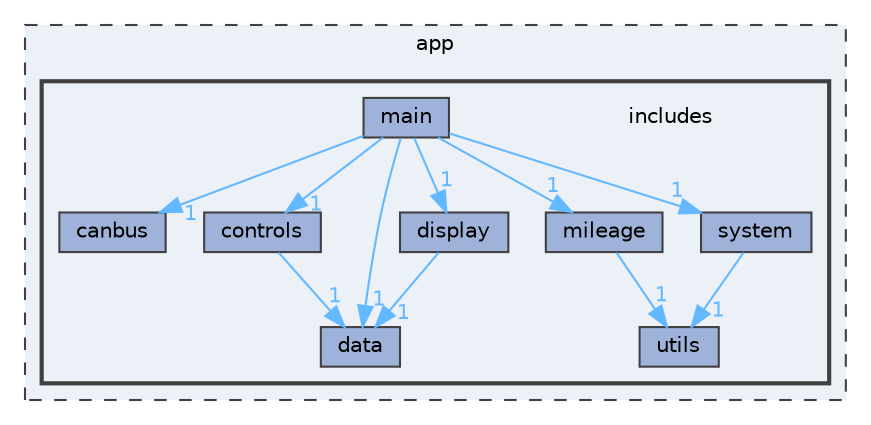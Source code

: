 digraph "app/includes"
{
 // LATEX_PDF_SIZE
  bgcolor="transparent";
  edge [fontname=Helvetica,fontsize=10,labelfontname=Helvetica,labelfontsize=10];
  node [fontname=Helvetica,fontsize=10,shape=box,height=0.2,width=0.4];
  compound=true
  subgraph clusterdir_d422163b96683743ed3963d4aac17747 {
    graph [ bgcolor="#ecf0f7", pencolor="grey25", label="app", fontname=Helvetica,fontsize=10 style="filled,dashed", URL="dir_d422163b96683743ed3963d4aac17747.html",tooltip=""]
  subgraph clusterdir_1c5c03227cca0102ee47bee331c2b55d {
    graph [ bgcolor="#ecf0f7", pencolor="grey25", label="", fontname=Helvetica,fontsize=10 style="filled,bold", URL="dir_1c5c03227cca0102ee47bee331c2b55d.html",tooltip=""]
    dir_1c5c03227cca0102ee47bee331c2b55d [shape=plaintext, label="includes"];
  dir_46e52549258292da6ba22fc60aec21f4 [label="canbus", fillcolor="#9fb2da", color="grey25", style="filled", URL="dir_46e52549258292da6ba22fc60aec21f4.html",tooltip=""];
  dir_3225de6caf5a9d4ea39fe6430a4d1d0d [label="controls", fillcolor="#9fb2da", color="grey25", style="filled", URL="dir_3225de6caf5a9d4ea39fe6430a4d1d0d.html",tooltip=""];
  dir_c86fb638e604e1fcad97e24482002e2e [label="data", fillcolor="#9fb2da", color="grey25", style="filled", URL="dir_c86fb638e604e1fcad97e24482002e2e.html",tooltip=""];
  dir_83bdb2762eafa62fe24a00b103a3c171 [label="display", fillcolor="#9fb2da", color="grey25", style="filled", URL="dir_83bdb2762eafa62fe24a00b103a3c171.html",tooltip=""];
  dir_83306c9dc01739987acb050d99938567 [label="main", fillcolor="#9fb2da", color="grey25", style="filled", URL="dir_83306c9dc01739987acb050d99938567.html",tooltip=""];
  dir_8a132aab367ddcd63929717e57e1c516 [label="mileage", fillcolor="#9fb2da", color="grey25", style="filled", URL="dir_8a132aab367ddcd63929717e57e1c516.html",tooltip=""];
  dir_19ab0ee55ced8854eccf40a7e3845061 [label="system", fillcolor="#9fb2da", color="grey25", style="filled", URL="dir_19ab0ee55ced8854eccf40a7e3845061.html",tooltip=""];
  dir_57e96edaf2326962e0fea6fde59de42a [label="utils", fillcolor="#9fb2da", color="grey25", style="filled", URL="dir_57e96edaf2326962e0fea6fde59de42a.html",tooltip=""];
  }
  }
  dir_3225de6caf5a9d4ea39fe6430a4d1d0d->dir_c86fb638e604e1fcad97e24482002e2e [headlabel="1", labeldistance=1.5 headhref="dir_000008_000011.html" href="dir_000008_000011.html" color="steelblue1" fontcolor="steelblue1"];
  dir_83bdb2762eafa62fe24a00b103a3c171->dir_c86fb638e604e1fcad97e24482002e2e [headlabel="1", labeldistance=1.5 headhref="dir_000013_000011.html" href="dir_000013_000011.html" color="steelblue1" fontcolor="steelblue1"];
  dir_83306c9dc01739987acb050d99938567->dir_19ab0ee55ced8854eccf40a7e3845061 [headlabel="1", labeldistance=1.5 headhref="dir_000018_000026.html" href="dir_000018_000026.html" color="steelblue1" fontcolor="steelblue1"];
  dir_83306c9dc01739987acb050d99938567->dir_3225de6caf5a9d4ea39fe6430a4d1d0d [headlabel="1", labeldistance=1.5 headhref="dir_000018_000008.html" href="dir_000018_000008.html" color="steelblue1" fontcolor="steelblue1"];
  dir_83306c9dc01739987acb050d99938567->dir_46e52549258292da6ba22fc60aec21f4 [headlabel="1", labeldistance=1.5 headhref="dir_000018_000005.html" href="dir_000018_000005.html" color="steelblue1" fontcolor="steelblue1"];
  dir_83306c9dc01739987acb050d99938567->dir_83bdb2762eafa62fe24a00b103a3c171 [headlabel="1", labeldistance=1.5 headhref="dir_000018_000013.html" href="dir_000018_000013.html" color="steelblue1" fontcolor="steelblue1"];
  dir_83306c9dc01739987acb050d99938567->dir_8a132aab367ddcd63929717e57e1c516 [headlabel="1", labeldistance=1.5 headhref="dir_000018_000021.html" href="dir_000018_000021.html" color="steelblue1" fontcolor="steelblue1"];
  dir_83306c9dc01739987acb050d99938567->dir_c86fb638e604e1fcad97e24482002e2e [headlabel="1", labeldistance=1.5 headhref="dir_000018_000011.html" href="dir_000018_000011.html" color="steelblue1" fontcolor="steelblue1"];
  dir_8a132aab367ddcd63929717e57e1c516->dir_57e96edaf2326962e0fea6fde59de42a [headlabel="1", labeldistance=1.5 headhref="dir_000021_000029.html" href="dir_000021_000029.html" color="steelblue1" fontcolor="steelblue1"];
  dir_19ab0ee55ced8854eccf40a7e3845061->dir_57e96edaf2326962e0fea6fde59de42a [headlabel="1", labeldistance=1.5 headhref="dir_000026_000029.html" href="dir_000026_000029.html" color="steelblue1" fontcolor="steelblue1"];
}
